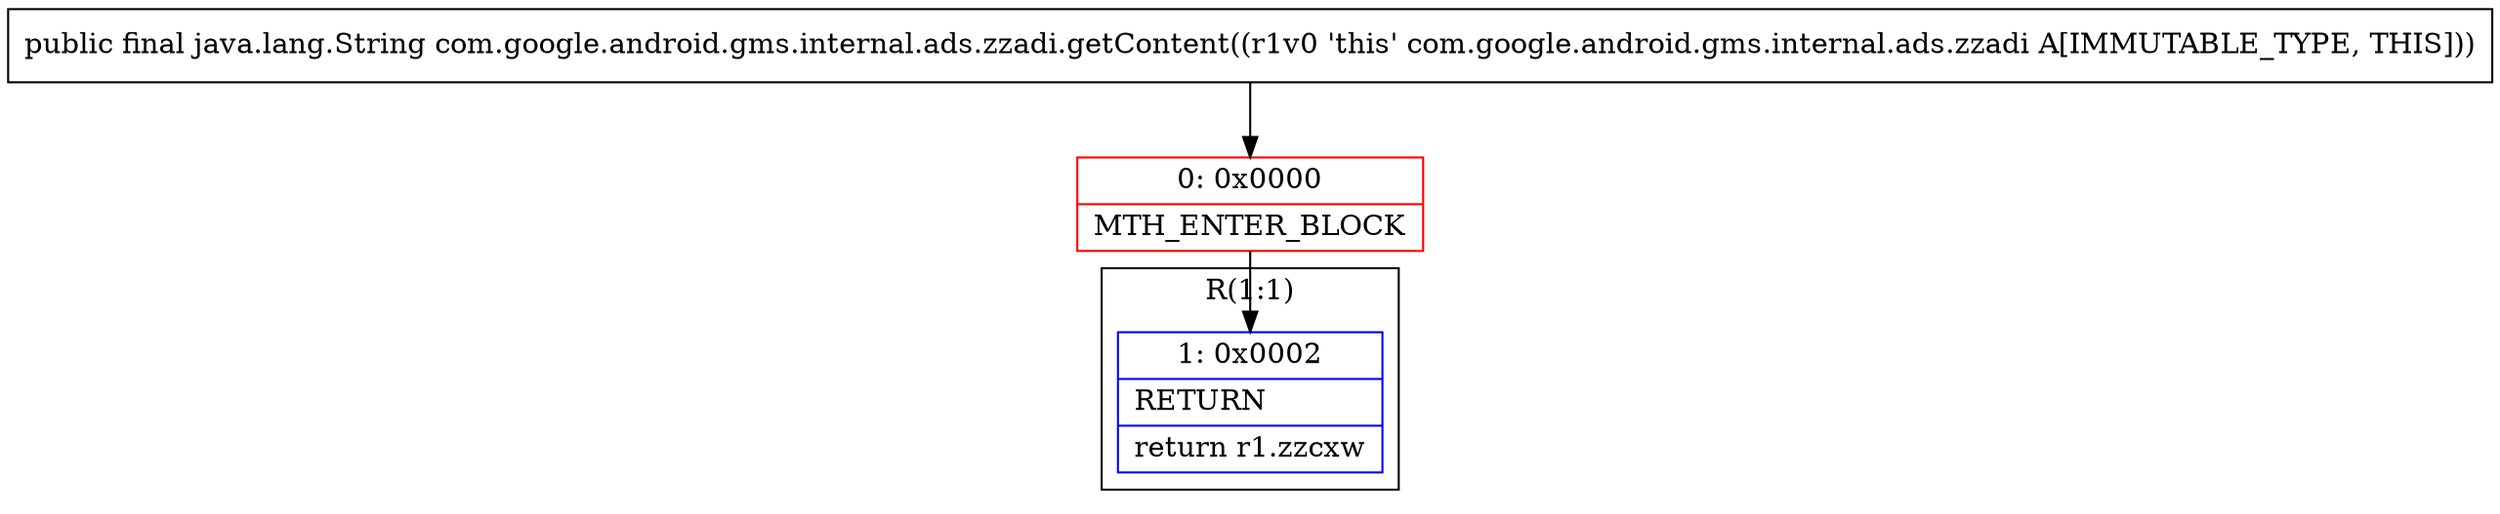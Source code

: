 digraph "CFG forcom.google.android.gms.internal.ads.zzadi.getContent()Ljava\/lang\/String;" {
subgraph cluster_Region_1997229163 {
label = "R(1:1)";
node [shape=record,color=blue];
Node_1 [shape=record,label="{1\:\ 0x0002|RETURN\l|return r1.zzcxw\l}"];
}
Node_0 [shape=record,color=red,label="{0\:\ 0x0000|MTH_ENTER_BLOCK\l}"];
MethodNode[shape=record,label="{public final java.lang.String com.google.android.gms.internal.ads.zzadi.getContent((r1v0 'this' com.google.android.gms.internal.ads.zzadi A[IMMUTABLE_TYPE, THIS])) }"];
MethodNode -> Node_0;
Node_0 -> Node_1;
}

